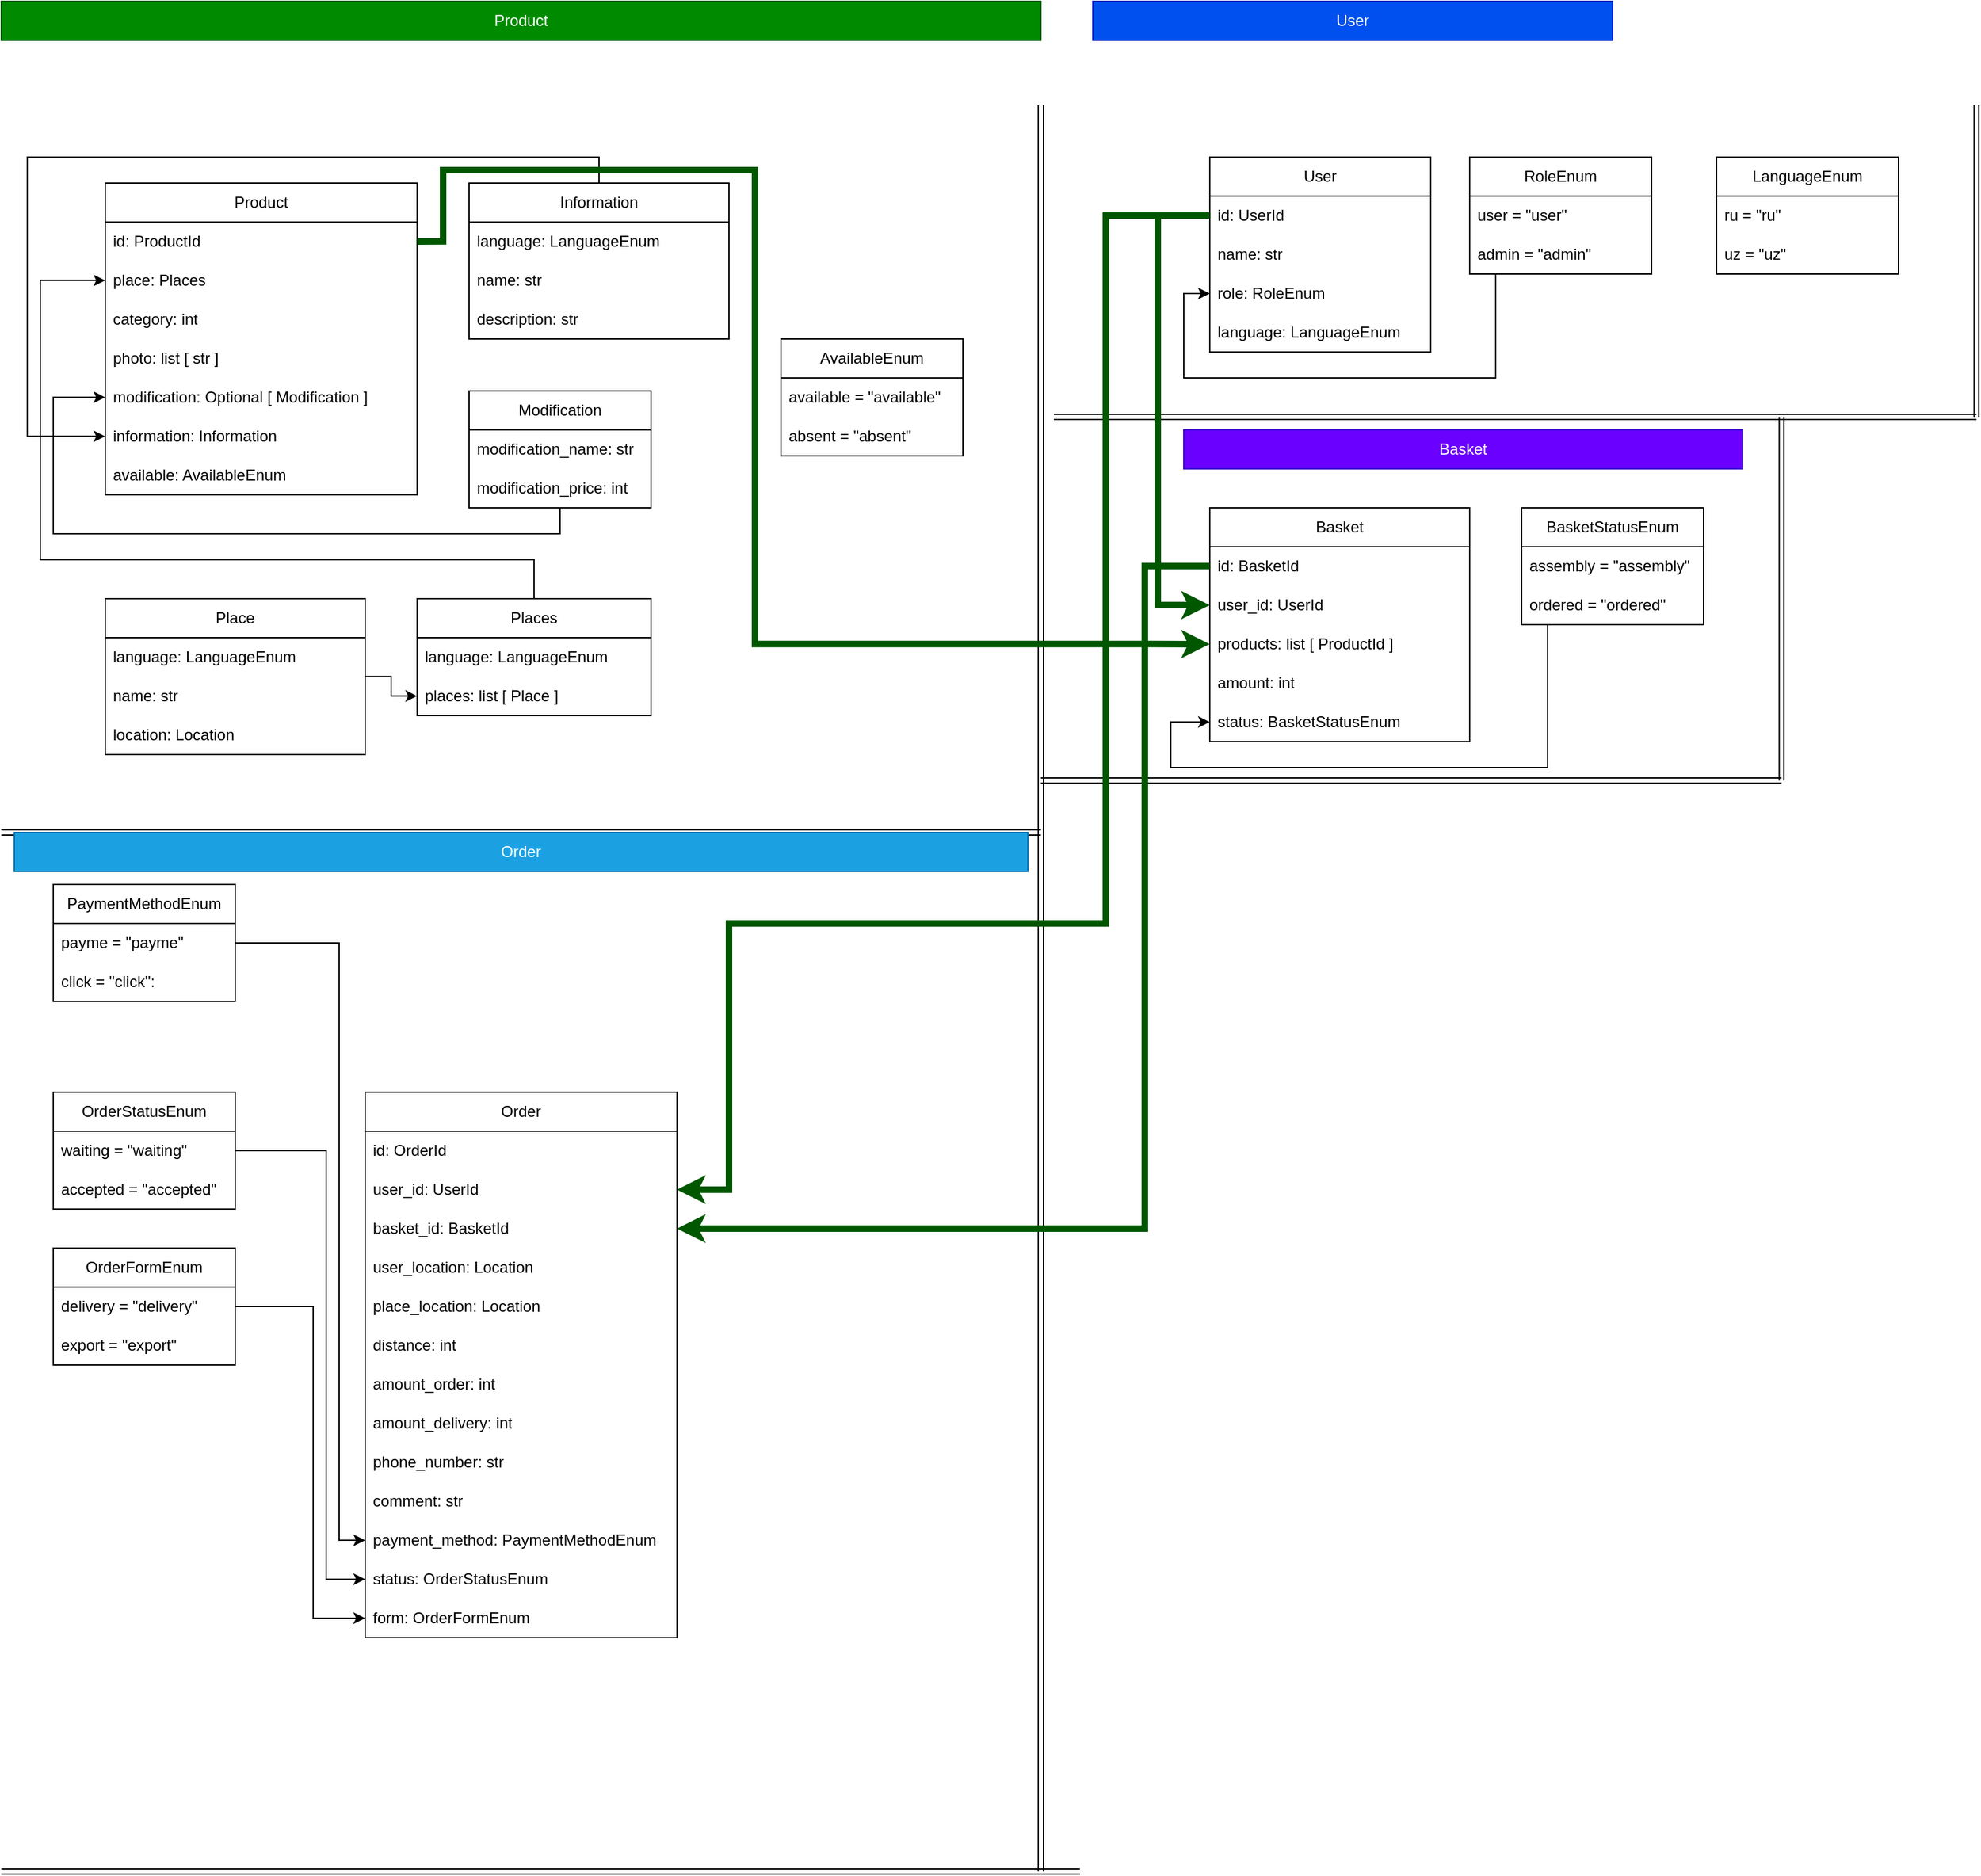 <mxfile version="22.0.0" type="github" pages="3">
  <diagram name="Страница 1" id="1BGJjEX1ncRzJNrh3b40">
    <mxGraphModel dx="1953" dy="2131" grid="1" gridSize="10" guides="1" tooltips="1" connect="1" arrows="1" fold="1" page="1" pageScale="1" pageWidth="827" pageHeight="1169" math="0" shadow="0">
      <root>
        <mxCell id="0" />
        <mxCell id="1" parent="0" />
        <mxCell id="f8X2pZttK8cUpLkIfQlC-1" value="Product" style="swimlane;fontStyle=0;childLayout=stackLayout;horizontal=1;startSize=30;horizontalStack=0;resizeParent=1;resizeParentMax=0;resizeLast=0;collapsible=1;marginBottom=0;whiteSpace=wrap;html=1;" parent="1" vertex="1">
          <mxGeometry x="80" y="59.94" width="240" height="240" as="geometry" />
        </mxCell>
        <mxCell id="f8X2pZttK8cUpLkIfQlC-2" value="id: ProductId" style="text;strokeColor=none;fillColor=none;align=left;verticalAlign=middle;spacingLeft=4;spacingRight=4;overflow=hidden;points=[[0,0.5],[1,0.5]];portConstraint=eastwest;rotatable=0;whiteSpace=wrap;html=1;" parent="f8X2pZttK8cUpLkIfQlC-1" vertex="1">
          <mxGeometry y="30" width="240" height="30" as="geometry" />
        </mxCell>
        <mxCell id="f8X2pZttK8cUpLkIfQlC-3" value="place: Places" style="text;strokeColor=none;fillColor=none;align=left;verticalAlign=middle;spacingLeft=4;spacingRight=4;overflow=hidden;points=[[0,0.5],[1,0.5]];portConstraint=eastwest;rotatable=0;whiteSpace=wrap;html=1;" parent="f8X2pZttK8cUpLkIfQlC-1" vertex="1">
          <mxGeometry y="60" width="240" height="30" as="geometry" />
        </mxCell>
        <mxCell id="f8X2pZttK8cUpLkIfQlC-4" value="category: int" style="text;strokeColor=none;fillColor=none;align=left;verticalAlign=middle;spacingLeft=4;spacingRight=4;overflow=hidden;points=[[0,0.5],[1,0.5]];portConstraint=eastwest;rotatable=0;whiteSpace=wrap;html=1;" parent="f8X2pZttK8cUpLkIfQlC-1" vertex="1">
          <mxGeometry y="90" width="240" height="30" as="geometry" />
        </mxCell>
        <mxCell id="f8X2pZttK8cUpLkIfQlC-5" value="photo: list [ str ]" style="text;strokeColor=none;fillColor=none;align=left;verticalAlign=middle;spacingLeft=4;spacingRight=4;overflow=hidden;points=[[0,0.5],[1,0.5]];portConstraint=eastwest;rotatable=0;whiteSpace=wrap;html=1;" parent="f8X2pZttK8cUpLkIfQlC-1" vertex="1">
          <mxGeometry y="120" width="240" height="30" as="geometry" />
        </mxCell>
        <mxCell id="f8X2pZttK8cUpLkIfQlC-6" value="modification: Optional [ Modification ]" style="text;strokeColor=none;fillColor=none;align=left;verticalAlign=middle;spacingLeft=4;spacingRight=4;overflow=hidden;points=[[0,0.5],[1,0.5]];portConstraint=eastwest;rotatable=0;whiteSpace=wrap;html=1;" parent="f8X2pZttK8cUpLkIfQlC-1" vertex="1">
          <mxGeometry y="150" width="240" height="30" as="geometry" />
        </mxCell>
        <mxCell id="f8X2pZttK8cUpLkIfQlC-7" value="information: Information" style="text;strokeColor=none;fillColor=none;align=left;verticalAlign=middle;spacingLeft=4;spacingRight=4;overflow=hidden;points=[[0,0.5],[1,0.5]];portConstraint=eastwest;rotatable=0;whiteSpace=wrap;html=1;" parent="f8X2pZttK8cUpLkIfQlC-1" vertex="1">
          <mxGeometry y="180" width="240" height="30" as="geometry" />
        </mxCell>
        <mxCell id="f8X2pZttK8cUpLkIfQlC-8" value="available: AvailableEnum" style="text;strokeColor=none;fillColor=none;align=left;verticalAlign=middle;spacingLeft=4;spacingRight=4;overflow=hidden;points=[[0,0.5],[1,0.5]];portConstraint=eastwest;rotatable=0;whiteSpace=wrap;html=1;" parent="f8X2pZttK8cUpLkIfQlC-1" vertex="1">
          <mxGeometry y="210" width="240" height="30" as="geometry" />
        </mxCell>
        <mxCell id="f8X2pZttK8cUpLkIfQlC-16" style="edgeStyle=orthogonalEdgeStyle;rounded=0;orthogonalLoop=1;jettySize=auto;html=1;entryX=0;entryY=0.5;entryDx=0;entryDy=0;" parent="1" source="f8X2pZttK8cUpLkIfQlC-12" target="f8X2pZttK8cUpLkIfQlC-7" edge="1">
          <mxGeometry relative="1" as="geometry">
            <Array as="points">
              <mxPoint x="460" y="39.94" />
              <mxPoint x="20" y="39.94" />
              <mxPoint x="20" y="254.94" />
            </Array>
          </mxGeometry>
        </mxCell>
        <mxCell id="f8X2pZttK8cUpLkIfQlC-12" value="Information" style="swimlane;fontStyle=0;childLayout=stackLayout;horizontal=1;startSize=30;horizontalStack=0;resizeParent=1;resizeParentMax=0;resizeLast=0;collapsible=1;marginBottom=0;whiteSpace=wrap;html=1;" parent="1" vertex="1">
          <mxGeometry x="360" y="59.94" width="200" height="120" as="geometry" />
        </mxCell>
        <mxCell id="f8X2pZttK8cUpLkIfQlC-13" value="language: LanguageEnum" style="text;strokeColor=none;fillColor=none;align=left;verticalAlign=middle;spacingLeft=4;spacingRight=4;overflow=hidden;points=[[0,0.5],[1,0.5]];portConstraint=eastwest;rotatable=0;whiteSpace=wrap;html=1;" parent="f8X2pZttK8cUpLkIfQlC-12" vertex="1">
          <mxGeometry y="30" width="200" height="30" as="geometry" />
        </mxCell>
        <mxCell id="f8X2pZttK8cUpLkIfQlC-14" value="name: str" style="text;strokeColor=none;fillColor=none;align=left;verticalAlign=middle;spacingLeft=4;spacingRight=4;overflow=hidden;points=[[0,0.5],[1,0.5]];portConstraint=eastwest;rotatable=0;whiteSpace=wrap;html=1;" parent="f8X2pZttK8cUpLkIfQlC-12" vertex="1">
          <mxGeometry y="60" width="200" height="30" as="geometry" />
        </mxCell>
        <mxCell id="f8X2pZttK8cUpLkIfQlC-15" value="description: str" style="text;strokeColor=none;fillColor=none;align=left;verticalAlign=middle;spacingLeft=4;spacingRight=4;overflow=hidden;points=[[0,0.5],[1,0.5]];portConstraint=eastwest;rotatable=0;whiteSpace=wrap;html=1;" parent="f8X2pZttK8cUpLkIfQlC-12" vertex="1">
          <mxGeometry y="90" width="200" height="30" as="geometry" />
        </mxCell>
        <mxCell id="f8X2pZttK8cUpLkIfQlC-21" style="edgeStyle=orthogonalEdgeStyle;rounded=0;orthogonalLoop=1;jettySize=auto;html=1;entryX=0;entryY=0.5;entryDx=0;entryDy=0;" parent="1" source="f8X2pZttK8cUpLkIfQlC-17" target="f8X2pZttK8cUpLkIfQlC-6" edge="1">
          <mxGeometry relative="1" as="geometry">
            <Array as="points">
              <mxPoint x="430" y="329.94" />
              <mxPoint x="40" y="329.94" />
              <mxPoint x="40" y="224.94" />
            </Array>
          </mxGeometry>
        </mxCell>
        <mxCell id="f8X2pZttK8cUpLkIfQlC-17" value="Modification" style="swimlane;fontStyle=0;childLayout=stackLayout;horizontal=1;startSize=30;horizontalStack=0;resizeParent=1;resizeParentMax=0;resizeLast=0;collapsible=1;marginBottom=0;whiteSpace=wrap;html=1;" parent="1" vertex="1">
          <mxGeometry x="360" y="219.94" width="140" height="90" as="geometry" />
        </mxCell>
        <mxCell id="f8X2pZttK8cUpLkIfQlC-19" value="modification_name: str" style="text;strokeColor=none;fillColor=none;align=left;verticalAlign=middle;spacingLeft=4;spacingRight=4;overflow=hidden;points=[[0,0.5],[1,0.5]];portConstraint=eastwest;rotatable=0;whiteSpace=wrap;html=1;" parent="f8X2pZttK8cUpLkIfQlC-17" vertex="1">
          <mxGeometry y="30" width="140" height="30" as="geometry" />
        </mxCell>
        <mxCell id="f8X2pZttK8cUpLkIfQlC-20" value="modification_price: int" style="text;strokeColor=none;fillColor=none;align=left;verticalAlign=middle;spacingLeft=4;spacingRight=4;overflow=hidden;points=[[0,0.5],[1,0.5]];portConstraint=eastwest;rotatable=0;whiteSpace=wrap;html=1;" parent="f8X2pZttK8cUpLkIfQlC-17" vertex="1">
          <mxGeometry y="60" width="140" height="30" as="geometry" />
        </mxCell>
        <mxCell id="f8X2pZttK8cUpLkIfQlC-30" style="edgeStyle=orthogonalEdgeStyle;rounded=0;orthogonalLoop=1;jettySize=auto;html=1;entryX=0;entryY=0.5;entryDx=0;entryDy=0;" parent="1" source="f8X2pZttK8cUpLkIfQlC-22" target="f8X2pZttK8cUpLkIfQlC-28" edge="1">
          <mxGeometry relative="1" as="geometry" />
        </mxCell>
        <mxCell id="f8X2pZttK8cUpLkIfQlC-22" value="Place" style="swimlane;fontStyle=0;childLayout=stackLayout;horizontal=1;startSize=30;horizontalStack=0;resizeParent=1;resizeParentMax=0;resizeLast=0;collapsible=1;marginBottom=0;whiteSpace=wrap;html=1;" parent="1" vertex="1">
          <mxGeometry x="80" y="379.94" width="200" height="120" as="geometry" />
        </mxCell>
        <mxCell id="f8X2pZttK8cUpLkIfQlC-23" value="language: LanguageEnum" style="text;strokeColor=none;fillColor=none;align=left;verticalAlign=middle;spacingLeft=4;spacingRight=4;overflow=hidden;points=[[0,0.5],[1,0.5]];portConstraint=eastwest;rotatable=0;whiteSpace=wrap;html=1;" parent="f8X2pZttK8cUpLkIfQlC-22" vertex="1">
          <mxGeometry y="30" width="200" height="30" as="geometry" />
        </mxCell>
        <mxCell id="f8X2pZttK8cUpLkIfQlC-24" value="name: str" style="text;strokeColor=none;fillColor=none;align=left;verticalAlign=middle;spacingLeft=4;spacingRight=4;overflow=hidden;points=[[0,0.5],[1,0.5]];portConstraint=eastwest;rotatable=0;whiteSpace=wrap;html=1;" parent="f8X2pZttK8cUpLkIfQlC-22" vertex="1">
          <mxGeometry y="60" width="200" height="30" as="geometry" />
        </mxCell>
        <mxCell id="f8X2pZttK8cUpLkIfQlC-25" value="location: Location" style="text;strokeColor=none;fillColor=none;align=left;verticalAlign=middle;spacingLeft=4;spacingRight=4;overflow=hidden;points=[[0,0.5],[1,0.5]];portConstraint=eastwest;rotatable=0;whiteSpace=wrap;html=1;" parent="f8X2pZttK8cUpLkIfQlC-22" vertex="1">
          <mxGeometry y="90" width="200" height="30" as="geometry" />
        </mxCell>
        <mxCell id="f8X2pZttK8cUpLkIfQlC-31" style="edgeStyle=orthogonalEdgeStyle;rounded=0;orthogonalLoop=1;jettySize=auto;html=1;entryX=0;entryY=0.5;entryDx=0;entryDy=0;" parent="1" source="f8X2pZttK8cUpLkIfQlC-26" target="f8X2pZttK8cUpLkIfQlC-3" edge="1">
          <mxGeometry relative="1" as="geometry">
            <Array as="points">
              <mxPoint x="410" y="349.94" />
              <mxPoint x="30" y="349.94" />
              <mxPoint x="30" y="134.94" />
            </Array>
          </mxGeometry>
        </mxCell>
        <mxCell id="f8X2pZttK8cUpLkIfQlC-26" value="Places" style="swimlane;fontStyle=0;childLayout=stackLayout;horizontal=1;startSize=30;horizontalStack=0;resizeParent=1;resizeParentMax=0;resizeLast=0;collapsible=1;marginBottom=0;whiteSpace=wrap;html=1;" parent="1" vertex="1">
          <mxGeometry x="320" y="379.94" width="180" height="90" as="geometry" />
        </mxCell>
        <mxCell id="f8X2pZttK8cUpLkIfQlC-27" value="language: LanguageEnum" style="text;strokeColor=none;fillColor=none;align=left;verticalAlign=middle;spacingLeft=4;spacingRight=4;overflow=hidden;points=[[0,0.5],[1,0.5]];portConstraint=eastwest;rotatable=0;whiteSpace=wrap;html=1;" parent="f8X2pZttK8cUpLkIfQlC-26" vertex="1">
          <mxGeometry y="30" width="180" height="30" as="geometry" />
        </mxCell>
        <mxCell id="f8X2pZttK8cUpLkIfQlC-28" value="places: list [ Place ]" style="text;strokeColor=none;fillColor=none;align=left;verticalAlign=middle;spacingLeft=4;spacingRight=4;overflow=hidden;points=[[0,0.5],[1,0.5]];portConstraint=eastwest;rotatable=0;whiteSpace=wrap;html=1;" parent="f8X2pZttK8cUpLkIfQlC-26" vertex="1">
          <mxGeometry y="60" width="180" height="30" as="geometry" />
        </mxCell>
        <mxCell id="f8X2pZttK8cUpLkIfQlC-32" value="LanguageEnum" style="swimlane;fontStyle=0;childLayout=stackLayout;horizontal=1;startSize=30;horizontalStack=0;resizeParent=1;resizeParentMax=0;resizeLast=0;collapsible=1;marginBottom=0;whiteSpace=wrap;html=1;" parent="1" vertex="1">
          <mxGeometry x="1320" y="40" width="140" height="90" as="geometry" />
        </mxCell>
        <mxCell id="f8X2pZttK8cUpLkIfQlC-33" value="ru = &quot;ru&quot;" style="text;strokeColor=none;fillColor=none;align=left;verticalAlign=middle;spacingLeft=4;spacingRight=4;overflow=hidden;points=[[0,0.5],[1,0.5]];portConstraint=eastwest;rotatable=0;whiteSpace=wrap;html=1;" parent="f8X2pZttK8cUpLkIfQlC-32" vertex="1">
          <mxGeometry y="30" width="140" height="30" as="geometry" />
        </mxCell>
        <mxCell id="f8X2pZttK8cUpLkIfQlC-34" value="uz = &quot;uz&quot;" style="text;strokeColor=none;fillColor=none;align=left;verticalAlign=middle;spacingLeft=4;spacingRight=4;overflow=hidden;points=[[0,0.5],[1,0.5]];portConstraint=eastwest;rotatable=0;whiteSpace=wrap;html=1;" parent="f8X2pZttK8cUpLkIfQlC-32" vertex="1">
          <mxGeometry y="60" width="140" height="30" as="geometry" />
        </mxCell>
        <mxCell id="f8X2pZttK8cUpLkIfQlC-40" value="AvailableEnum" style="swimlane;fontStyle=0;childLayout=stackLayout;horizontal=1;startSize=30;horizontalStack=0;resizeParent=1;resizeParentMax=0;resizeLast=0;collapsible=1;marginBottom=0;whiteSpace=wrap;html=1;" parent="1" vertex="1">
          <mxGeometry x="600" y="179.94" width="140" height="90" as="geometry" />
        </mxCell>
        <mxCell id="f8X2pZttK8cUpLkIfQlC-41" value="available = &quot;available&quot;" style="text;strokeColor=none;fillColor=none;align=left;verticalAlign=middle;spacingLeft=4;spacingRight=4;overflow=hidden;points=[[0,0.5],[1,0.5]];portConstraint=eastwest;rotatable=0;whiteSpace=wrap;html=1;" parent="f8X2pZttK8cUpLkIfQlC-40" vertex="1">
          <mxGeometry y="30" width="140" height="30" as="geometry" />
        </mxCell>
        <mxCell id="f8X2pZttK8cUpLkIfQlC-42" value="absent = &quot;absent&quot;" style="text;strokeColor=none;fillColor=none;align=left;verticalAlign=middle;spacingLeft=4;spacingRight=4;overflow=hidden;points=[[0,0.5],[1,0.5]];portConstraint=eastwest;rotatable=0;whiteSpace=wrap;html=1;" parent="f8X2pZttK8cUpLkIfQlC-40" vertex="1">
          <mxGeometry y="60" width="140" height="30" as="geometry" />
        </mxCell>
        <mxCell id="f8X2pZttK8cUpLkIfQlC-44" value="Product" style="rounded=0;whiteSpace=wrap;html=1;fillColor=#008a00;fontColor=#ffffff;strokeColor=#005700;" parent="1" vertex="1">
          <mxGeometry y="-80" width="800" height="30" as="geometry" />
        </mxCell>
        <mxCell id="f8X2pZttK8cUpLkIfQlC-45" value="User" style="swimlane;fontStyle=0;childLayout=stackLayout;horizontal=1;startSize=30;horizontalStack=0;resizeParent=1;resizeParentMax=0;resizeLast=0;collapsible=1;marginBottom=0;whiteSpace=wrap;html=1;" parent="1" vertex="1">
          <mxGeometry x="930" y="40" width="170" height="150" as="geometry" />
        </mxCell>
        <mxCell id="f8X2pZttK8cUpLkIfQlC-46" value="id: UserId" style="text;strokeColor=none;fillColor=none;align=left;verticalAlign=middle;spacingLeft=4;spacingRight=4;overflow=hidden;points=[[0,0.5],[1,0.5]];portConstraint=eastwest;rotatable=0;whiteSpace=wrap;html=1;" parent="f8X2pZttK8cUpLkIfQlC-45" vertex="1">
          <mxGeometry y="30" width="170" height="30" as="geometry" />
        </mxCell>
        <mxCell id="f8X2pZttK8cUpLkIfQlC-47" value="name: str" style="text;strokeColor=none;fillColor=none;align=left;verticalAlign=middle;spacingLeft=4;spacingRight=4;overflow=hidden;points=[[0,0.5],[1,0.5]];portConstraint=eastwest;rotatable=0;whiteSpace=wrap;html=1;" parent="f8X2pZttK8cUpLkIfQlC-45" vertex="1">
          <mxGeometry y="60" width="170" height="30" as="geometry" />
        </mxCell>
        <mxCell id="f8X2pZttK8cUpLkIfQlC-48" value="role: RoleEnum" style="text;strokeColor=none;fillColor=none;align=left;verticalAlign=middle;spacingLeft=4;spacingRight=4;overflow=hidden;points=[[0,0.5],[1,0.5]];portConstraint=eastwest;rotatable=0;whiteSpace=wrap;html=1;" parent="f8X2pZttK8cUpLkIfQlC-45" vertex="1">
          <mxGeometry y="90" width="170" height="30" as="geometry" />
        </mxCell>
        <mxCell id="lFdyLkY2SjPW8qDEbbIa-1" value="language: LanguageEnum" style="text;strokeColor=none;fillColor=none;align=left;verticalAlign=middle;spacingLeft=4;spacingRight=4;overflow=hidden;points=[[0,0.5],[1,0.5]];portConstraint=eastwest;rotatable=0;whiteSpace=wrap;html=1;" parent="f8X2pZttK8cUpLkIfQlC-45" vertex="1">
          <mxGeometry y="120" width="170" height="30" as="geometry" />
        </mxCell>
        <mxCell id="f8X2pZttK8cUpLkIfQlC-53" style="edgeStyle=orthogonalEdgeStyle;rounded=0;orthogonalLoop=1;jettySize=auto;html=1;entryX=0;entryY=0.5;entryDx=0;entryDy=0;" parent="1" source="f8X2pZttK8cUpLkIfQlC-49" target="f8X2pZttK8cUpLkIfQlC-48" edge="1">
          <mxGeometry relative="1" as="geometry">
            <Array as="points">
              <mxPoint x="1150" y="210" />
              <mxPoint x="910" y="210" />
              <mxPoint x="910" y="145" />
            </Array>
          </mxGeometry>
        </mxCell>
        <mxCell id="f8X2pZttK8cUpLkIfQlC-49" value="RoleEnum" style="swimlane;fontStyle=0;childLayout=stackLayout;horizontal=1;startSize=30;horizontalStack=0;resizeParent=1;resizeParentMax=0;resizeLast=0;collapsible=1;marginBottom=0;whiteSpace=wrap;html=1;" parent="1" vertex="1">
          <mxGeometry x="1130" y="40" width="140" height="90" as="geometry" />
        </mxCell>
        <mxCell id="f8X2pZttK8cUpLkIfQlC-50" value="user = &quot;user&quot;" style="text;strokeColor=none;fillColor=none;align=left;verticalAlign=middle;spacingLeft=4;spacingRight=4;overflow=hidden;points=[[0,0.5],[1,0.5]];portConstraint=eastwest;rotatable=0;whiteSpace=wrap;html=1;" parent="f8X2pZttK8cUpLkIfQlC-49" vertex="1">
          <mxGeometry y="30" width="140" height="30" as="geometry" />
        </mxCell>
        <mxCell id="f8X2pZttK8cUpLkIfQlC-51" value="admin = &quot;admin&quot;" style="text;strokeColor=none;fillColor=none;align=left;verticalAlign=middle;spacingLeft=4;spacingRight=4;overflow=hidden;points=[[0,0.5],[1,0.5]];portConstraint=eastwest;rotatable=0;whiteSpace=wrap;html=1;" parent="f8X2pZttK8cUpLkIfQlC-49" vertex="1">
          <mxGeometry y="60" width="140" height="30" as="geometry" />
        </mxCell>
        <mxCell id="f8X2pZttK8cUpLkIfQlC-54" value="User" style="rounded=0;whiteSpace=wrap;html=1;fillColor=#0050ef;fontColor=#ffffff;strokeColor=#001DBC;" parent="1" vertex="1">
          <mxGeometry x="840" y="-80" width="400" height="30" as="geometry" />
        </mxCell>
        <mxCell id="f8X2pZttK8cUpLkIfQlC-55" value="Basket" style="swimlane;fontStyle=0;childLayout=stackLayout;horizontal=1;startSize=30;horizontalStack=0;resizeParent=1;resizeParentMax=0;resizeLast=0;collapsible=1;marginBottom=0;whiteSpace=wrap;html=1;" parent="1" vertex="1">
          <mxGeometry x="930" y="309.94" width="200" height="180" as="geometry" />
        </mxCell>
        <mxCell id="f8X2pZttK8cUpLkIfQlC-56" value="id: BasketId" style="text;strokeColor=none;fillColor=none;align=left;verticalAlign=middle;spacingLeft=4;spacingRight=4;overflow=hidden;points=[[0,0.5],[1,0.5]];portConstraint=eastwest;rotatable=0;whiteSpace=wrap;html=1;" parent="f8X2pZttK8cUpLkIfQlC-55" vertex="1">
          <mxGeometry y="30" width="200" height="30" as="geometry" />
        </mxCell>
        <mxCell id="f8X2pZttK8cUpLkIfQlC-57" value="user_id: UserId" style="text;strokeColor=none;fillColor=none;align=left;verticalAlign=middle;spacingLeft=4;spacingRight=4;overflow=hidden;points=[[0,0.5],[1,0.5]];portConstraint=eastwest;rotatable=0;whiteSpace=wrap;html=1;" parent="f8X2pZttK8cUpLkIfQlC-55" vertex="1">
          <mxGeometry y="60" width="200" height="30" as="geometry" />
        </mxCell>
        <mxCell id="f8X2pZttK8cUpLkIfQlC-58" value="products: list [ ProductId ]" style="text;strokeColor=none;fillColor=none;align=left;verticalAlign=middle;spacingLeft=4;spacingRight=4;overflow=hidden;points=[[0,0.5],[1,0.5]];portConstraint=eastwest;rotatable=0;whiteSpace=wrap;html=1;" parent="f8X2pZttK8cUpLkIfQlC-55" vertex="1">
          <mxGeometry y="90" width="200" height="30" as="geometry" />
        </mxCell>
        <mxCell id="f8X2pZttK8cUpLkIfQlC-61" value="amount: int" style="text;strokeColor=none;fillColor=none;align=left;verticalAlign=middle;spacingLeft=4;spacingRight=4;overflow=hidden;points=[[0,0.5],[1,0.5]];portConstraint=eastwest;rotatable=0;whiteSpace=wrap;html=1;" parent="f8X2pZttK8cUpLkIfQlC-55" vertex="1">
          <mxGeometry y="120" width="200" height="30" as="geometry" />
        </mxCell>
        <mxCell id="f8X2pZttK8cUpLkIfQlC-62" value="status: BasketStatusEnum" style="text;strokeColor=none;fillColor=none;align=left;verticalAlign=middle;spacingLeft=4;spacingRight=4;overflow=hidden;points=[[0,0.5],[1,0.5]];portConstraint=eastwest;rotatable=0;whiteSpace=wrap;html=1;" parent="f8X2pZttK8cUpLkIfQlC-55" vertex="1">
          <mxGeometry y="150" width="200" height="30" as="geometry" />
        </mxCell>
        <mxCell id="f8X2pZttK8cUpLkIfQlC-59" value="" style="shape=link;html=1;rounded=0;" parent="1" edge="1">
          <mxGeometry width="100" relative="1" as="geometry">
            <mxPoint y="560" as="sourcePoint" />
            <mxPoint x="800" y="560" as="targetPoint" />
          </mxGeometry>
        </mxCell>
        <mxCell id="f8X2pZttK8cUpLkIfQlC-60" value="" style="shape=link;html=1;rounded=0;" parent="1" edge="1">
          <mxGeometry width="100" relative="1" as="geometry">
            <mxPoint x="800" as="sourcePoint" />
            <mxPoint x="800" y="1360" as="targetPoint" />
          </mxGeometry>
        </mxCell>
        <mxCell id="f8X2pZttK8cUpLkIfQlC-68" style="edgeStyle=orthogonalEdgeStyle;rounded=0;orthogonalLoop=1;jettySize=auto;html=1;entryX=0;entryY=0.5;entryDx=0;entryDy=0;" parent="1" source="f8X2pZttK8cUpLkIfQlC-64" target="f8X2pZttK8cUpLkIfQlC-62" edge="1">
          <mxGeometry relative="1" as="geometry">
            <Array as="points">
              <mxPoint x="1190" y="510" />
              <mxPoint x="900" y="510" />
              <mxPoint x="900" y="475" />
            </Array>
          </mxGeometry>
        </mxCell>
        <mxCell id="f8X2pZttK8cUpLkIfQlC-64" value="BasketStatusEnum" style="swimlane;fontStyle=0;childLayout=stackLayout;horizontal=1;startSize=30;horizontalStack=0;resizeParent=1;resizeParentMax=0;resizeLast=0;collapsible=1;marginBottom=0;whiteSpace=wrap;html=1;" parent="1" vertex="1">
          <mxGeometry x="1170" y="309.94" width="140" height="90" as="geometry" />
        </mxCell>
        <mxCell id="f8X2pZttK8cUpLkIfQlC-65" value="assembly = &quot;assembly&quot;" style="text;strokeColor=none;fillColor=none;align=left;verticalAlign=middle;spacingLeft=4;spacingRight=4;overflow=hidden;points=[[0,0.5],[1,0.5]];portConstraint=eastwest;rotatable=0;whiteSpace=wrap;html=1;" parent="f8X2pZttK8cUpLkIfQlC-64" vertex="1">
          <mxGeometry y="30" width="140" height="30" as="geometry" />
        </mxCell>
        <mxCell id="f8X2pZttK8cUpLkIfQlC-66" value="ordered = &quot;ordered&quot;" style="text;strokeColor=none;fillColor=none;align=left;verticalAlign=middle;spacingLeft=4;spacingRight=4;overflow=hidden;points=[[0,0.5],[1,0.5]];portConstraint=eastwest;rotatable=0;whiteSpace=wrap;html=1;" parent="f8X2pZttK8cUpLkIfQlC-64" vertex="1">
          <mxGeometry y="60" width="140" height="30" as="geometry" />
        </mxCell>
        <mxCell id="f8X2pZttK8cUpLkIfQlC-69" value="" style="shape=link;html=1;rounded=0;" parent="1" edge="1">
          <mxGeometry width="100" relative="1" as="geometry">
            <mxPoint x="810" y="240" as="sourcePoint" />
            <mxPoint x="1520" y="240" as="targetPoint" />
          </mxGeometry>
        </mxCell>
        <mxCell id="f8X2pZttK8cUpLkIfQlC-70" value="" style="shape=link;html=1;rounded=0;width=-3.548;" parent="1" edge="1">
          <mxGeometry width="100" relative="1" as="geometry">
            <mxPoint x="1520" as="sourcePoint" />
            <mxPoint x="1520" y="240" as="targetPoint" />
          </mxGeometry>
        </mxCell>
        <mxCell id="f8X2pZttK8cUpLkIfQlC-71" value="" style="shape=link;html=1;rounded=0;width=-3.548;" parent="1" edge="1">
          <mxGeometry width="100" relative="1" as="geometry">
            <mxPoint x="1370" y="240" as="sourcePoint" />
            <mxPoint x="1370" y="520" as="targetPoint" />
          </mxGeometry>
        </mxCell>
        <mxCell id="f8X2pZttK8cUpLkIfQlC-72" value="" style="shape=link;html=1;rounded=0;" parent="1" edge="1">
          <mxGeometry width="100" relative="1" as="geometry">
            <mxPoint x="800" y="520" as="sourcePoint" />
            <mxPoint x="1370" y="520" as="targetPoint" />
          </mxGeometry>
        </mxCell>
        <mxCell id="f8X2pZttK8cUpLkIfQlC-73" value="Basket" style="rounded=0;whiteSpace=wrap;html=1;fillColor=#6a00ff;fontColor=#ffffff;strokeColor=#3700CC;" parent="1" vertex="1">
          <mxGeometry x="910" y="249.91" width="430" height="30.06" as="geometry" />
        </mxCell>
        <mxCell id="f8X2pZttK8cUpLkIfQlC-74" value="" style="shape=link;html=1;rounded=0;" parent="1" edge="1">
          <mxGeometry width="100" relative="1" as="geometry">
            <mxPoint y="1360" as="sourcePoint" />
            <mxPoint x="830" y="1360" as="targetPoint" />
          </mxGeometry>
        </mxCell>
        <mxCell id="f8X2pZttK8cUpLkIfQlC-75" value="Order" style="swimlane;fontStyle=0;childLayout=stackLayout;horizontal=1;startSize=30;horizontalStack=0;resizeParent=1;resizeParentMax=0;resizeLast=0;collapsible=1;marginBottom=0;whiteSpace=wrap;html=1;" parent="1" vertex="1">
          <mxGeometry x="280" y="760" width="240" height="420" as="geometry" />
        </mxCell>
        <mxCell id="f8X2pZttK8cUpLkIfQlC-76" value="id: OrderId" style="text;strokeColor=none;fillColor=none;align=left;verticalAlign=middle;spacingLeft=4;spacingRight=4;overflow=hidden;points=[[0,0.5],[1,0.5]];portConstraint=eastwest;rotatable=0;whiteSpace=wrap;html=1;" parent="f8X2pZttK8cUpLkIfQlC-75" vertex="1">
          <mxGeometry y="30" width="240" height="30" as="geometry" />
        </mxCell>
        <mxCell id="f8X2pZttK8cUpLkIfQlC-77" value="user_id: UserId" style="text;strokeColor=none;fillColor=none;align=left;verticalAlign=middle;spacingLeft=4;spacingRight=4;overflow=hidden;points=[[0,0.5],[1,0.5]];portConstraint=eastwest;rotatable=0;whiteSpace=wrap;html=1;" parent="f8X2pZttK8cUpLkIfQlC-75" vertex="1">
          <mxGeometry y="60" width="240" height="30" as="geometry" />
        </mxCell>
        <mxCell id="f8X2pZttK8cUpLkIfQlC-78" value="basket_id: BasketId" style="text;strokeColor=none;fillColor=none;align=left;verticalAlign=middle;spacingLeft=4;spacingRight=4;overflow=hidden;points=[[0,0.5],[1,0.5]];portConstraint=eastwest;rotatable=0;whiteSpace=wrap;html=1;" parent="f8X2pZttK8cUpLkIfQlC-75" vertex="1">
          <mxGeometry y="90" width="240" height="30" as="geometry" />
        </mxCell>
        <mxCell id="f8X2pZttK8cUpLkIfQlC-79" value="user_location: Location" style="text;strokeColor=none;fillColor=none;align=left;verticalAlign=middle;spacingLeft=4;spacingRight=4;overflow=hidden;points=[[0,0.5],[1,0.5]];portConstraint=eastwest;rotatable=0;whiteSpace=wrap;html=1;" parent="f8X2pZttK8cUpLkIfQlC-75" vertex="1">
          <mxGeometry y="120" width="240" height="30" as="geometry" />
        </mxCell>
        <mxCell id="f8X2pZttK8cUpLkIfQlC-80" value="place_location: Location" style="text;strokeColor=none;fillColor=none;align=left;verticalAlign=middle;spacingLeft=4;spacingRight=4;overflow=hidden;points=[[0,0.5],[1,0.5]];portConstraint=eastwest;rotatable=0;whiteSpace=wrap;html=1;" parent="f8X2pZttK8cUpLkIfQlC-75" vertex="1">
          <mxGeometry y="150" width="240" height="30" as="geometry" />
        </mxCell>
        <mxCell id="f8X2pZttK8cUpLkIfQlC-81" value="distance: int" style="text;strokeColor=none;fillColor=none;align=left;verticalAlign=middle;spacingLeft=4;spacingRight=4;overflow=hidden;points=[[0,0.5],[1,0.5]];portConstraint=eastwest;rotatable=0;whiteSpace=wrap;html=1;" parent="f8X2pZttK8cUpLkIfQlC-75" vertex="1">
          <mxGeometry y="180" width="240" height="30" as="geometry" />
        </mxCell>
        <mxCell id="f8X2pZttK8cUpLkIfQlC-83" value="amount_order: int" style="text;strokeColor=none;fillColor=none;align=left;verticalAlign=middle;spacingLeft=4;spacingRight=4;overflow=hidden;points=[[0,0.5],[1,0.5]];portConstraint=eastwest;rotatable=0;whiteSpace=wrap;html=1;" parent="f8X2pZttK8cUpLkIfQlC-75" vertex="1">
          <mxGeometry y="210" width="240" height="30" as="geometry" />
        </mxCell>
        <mxCell id="f8X2pZttK8cUpLkIfQlC-82" value="amount_delivery: int" style="text;strokeColor=none;fillColor=none;align=left;verticalAlign=middle;spacingLeft=4;spacingRight=4;overflow=hidden;points=[[0,0.5],[1,0.5]];portConstraint=eastwest;rotatable=0;whiteSpace=wrap;html=1;" parent="f8X2pZttK8cUpLkIfQlC-75" vertex="1">
          <mxGeometry y="240" width="240" height="30" as="geometry" />
        </mxCell>
        <mxCell id="f8X2pZttK8cUpLkIfQlC-84" value="phone_number: str" style="text;strokeColor=none;fillColor=none;align=left;verticalAlign=middle;spacingLeft=4;spacingRight=4;overflow=hidden;points=[[0,0.5],[1,0.5]];portConstraint=eastwest;rotatable=0;whiteSpace=wrap;html=1;" parent="f8X2pZttK8cUpLkIfQlC-75" vertex="1">
          <mxGeometry y="270" width="240" height="30" as="geometry" />
        </mxCell>
        <mxCell id="f8X2pZttK8cUpLkIfQlC-85" value="comment: str" style="text;strokeColor=none;fillColor=none;align=left;verticalAlign=middle;spacingLeft=4;spacingRight=4;overflow=hidden;points=[[0,0.5],[1,0.5]];portConstraint=eastwest;rotatable=0;whiteSpace=wrap;html=1;" parent="f8X2pZttK8cUpLkIfQlC-75" vertex="1">
          <mxGeometry y="300" width="240" height="30" as="geometry" />
        </mxCell>
        <mxCell id="f8X2pZttK8cUpLkIfQlC-86" value="payment_method: PaymentMethodEnum" style="text;strokeColor=none;fillColor=none;align=left;verticalAlign=middle;spacingLeft=4;spacingRight=4;overflow=hidden;points=[[0,0.5],[1,0.5]];portConstraint=eastwest;rotatable=0;whiteSpace=wrap;html=1;" parent="f8X2pZttK8cUpLkIfQlC-75" vertex="1">
          <mxGeometry y="330" width="240" height="30" as="geometry" />
        </mxCell>
        <mxCell id="f8X2pZttK8cUpLkIfQlC-87" value="status: OrderStatusEnum" style="text;strokeColor=none;fillColor=none;align=left;verticalAlign=middle;spacingLeft=4;spacingRight=4;overflow=hidden;points=[[0,0.5],[1,0.5]];portConstraint=eastwest;rotatable=0;whiteSpace=wrap;html=1;" parent="f8X2pZttK8cUpLkIfQlC-75" vertex="1">
          <mxGeometry y="360" width="240" height="30" as="geometry" />
        </mxCell>
        <mxCell id="f8X2pZttK8cUpLkIfQlC-88" value="form: OrderFormEnum" style="text;strokeColor=none;fillColor=none;align=left;verticalAlign=middle;spacingLeft=4;spacingRight=4;overflow=hidden;points=[[0,0.5],[1,0.5]];portConstraint=eastwest;rotatable=0;whiteSpace=wrap;html=1;" parent="f8X2pZttK8cUpLkIfQlC-75" vertex="1">
          <mxGeometry y="390" width="240" height="30" as="geometry" />
        </mxCell>
        <mxCell id="f8X2pZttK8cUpLkIfQlC-93" style="edgeStyle=orthogonalEdgeStyle;rounded=0;orthogonalLoop=1;jettySize=auto;html=1;entryX=0;entryY=0.5;entryDx=0;entryDy=0;" parent="1" source="f8X2pZttK8cUpLkIfQlC-89" target="f8X2pZttK8cUpLkIfQlC-86" edge="1">
          <mxGeometry relative="1" as="geometry">
            <Array as="points">
              <mxPoint x="260" y="645" />
              <mxPoint x="260" y="1105" />
            </Array>
          </mxGeometry>
        </mxCell>
        <mxCell id="f8X2pZttK8cUpLkIfQlC-89" value="PaymentMethodEnum" style="swimlane;fontStyle=0;childLayout=stackLayout;horizontal=1;startSize=30;horizontalStack=0;resizeParent=1;resizeParentMax=0;resizeLast=0;collapsible=1;marginBottom=0;whiteSpace=wrap;html=1;" parent="1" vertex="1">
          <mxGeometry x="40" y="600" width="140" height="90" as="geometry" />
        </mxCell>
        <mxCell id="f8X2pZttK8cUpLkIfQlC-90" value="payme = &quot;payme&quot;" style="text;strokeColor=none;fillColor=none;align=left;verticalAlign=middle;spacingLeft=4;spacingRight=4;overflow=hidden;points=[[0,0.5],[1,0.5]];portConstraint=eastwest;rotatable=0;whiteSpace=wrap;html=1;" parent="f8X2pZttK8cUpLkIfQlC-89" vertex="1">
          <mxGeometry y="30" width="140" height="30" as="geometry" />
        </mxCell>
        <mxCell id="f8X2pZttK8cUpLkIfQlC-91" value="click = &quot;click&quot;:" style="text;strokeColor=none;fillColor=none;align=left;verticalAlign=middle;spacingLeft=4;spacingRight=4;overflow=hidden;points=[[0,0.5],[1,0.5]];portConstraint=eastwest;rotatable=0;whiteSpace=wrap;html=1;" parent="f8X2pZttK8cUpLkIfQlC-89" vertex="1">
          <mxGeometry y="60" width="140" height="30" as="geometry" />
        </mxCell>
        <mxCell id="f8X2pZttK8cUpLkIfQlC-98" style="edgeStyle=orthogonalEdgeStyle;rounded=0;orthogonalLoop=1;jettySize=auto;html=1;entryX=0;entryY=0.5;entryDx=0;entryDy=0;" parent="1" source="f8X2pZttK8cUpLkIfQlC-94" target="f8X2pZttK8cUpLkIfQlC-87" edge="1">
          <mxGeometry relative="1" as="geometry">
            <Array as="points">
              <mxPoint x="250" y="805" />
              <mxPoint x="250" y="1135" />
            </Array>
          </mxGeometry>
        </mxCell>
        <mxCell id="f8X2pZttK8cUpLkIfQlC-94" value="OrderStatusEnum" style="swimlane;fontStyle=0;childLayout=stackLayout;horizontal=1;startSize=30;horizontalStack=0;resizeParent=1;resizeParentMax=0;resizeLast=0;collapsible=1;marginBottom=0;whiteSpace=wrap;html=1;" parent="1" vertex="1">
          <mxGeometry x="40" y="760" width="140" height="90" as="geometry" />
        </mxCell>
        <mxCell id="f8X2pZttK8cUpLkIfQlC-95" value="waiting = &quot;waiting&quot;" style="text;strokeColor=none;fillColor=none;align=left;verticalAlign=middle;spacingLeft=4;spacingRight=4;overflow=hidden;points=[[0,0.5],[1,0.5]];portConstraint=eastwest;rotatable=0;whiteSpace=wrap;html=1;" parent="f8X2pZttK8cUpLkIfQlC-94" vertex="1">
          <mxGeometry y="30" width="140" height="30" as="geometry" />
        </mxCell>
        <mxCell id="f8X2pZttK8cUpLkIfQlC-96" value="accepted = &quot;accepted&quot;" style="text;strokeColor=none;fillColor=none;align=left;verticalAlign=middle;spacingLeft=4;spacingRight=4;overflow=hidden;points=[[0,0.5],[1,0.5]];portConstraint=eastwest;rotatable=0;whiteSpace=wrap;html=1;" parent="f8X2pZttK8cUpLkIfQlC-94" vertex="1">
          <mxGeometry y="60" width="140" height="30" as="geometry" />
        </mxCell>
        <mxCell id="f8X2pZttK8cUpLkIfQlC-103" style="edgeStyle=orthogonalEdgeStyle;rounded=0;orthogonalLoop=1;jettySize=auto;html=1;entryX=0;entryY=0.5;entryDx=0;entryDy=0;" parent="1" source="f8X2pZttK8cUpLkIfQlC-99" target="f8X2pZttK8cUpLkIfQlC-88" edge="1">
          <mxGeometry relative="1" as="geometry">
            <Array as="points">
              <mxPoint x="240" y="925" />
              <mxPoint x="240" y="1165" />
            </Array>
          </mxGeometry>
        </mxCell>
        <mxCell id="f8X2pZttK8cUpLkIfQlC-99" value="OrderFormEnum" style="swimlane;fontStyle=0;childLayout=stackLayout;horizontal=1;startSize=30;horizontalStack=0;resizeParent=1;resizeParentMax=0;resizeLast=0;collapsible=1;marginBottom=0;whiteSpace=wrap;html=1;" parent="1" vertex="1">
          <mxGeometry x="40" y="880" width="140" height="90" as="geometry" />
        </mxCell>
        <mxCell id="f8X2pZttK8cUpLkIfQlC-100" value="delivery = &quot;delivery&quot;" style="text;strokeColor=none;fillColor=none;align=left;verticalAlign=middle;spacingLeft=4;spacingRight=4;overflow=hidden;points=[[0,0.5],[1,0.5]];portConstraint=eastwest;rotatable=0;whiteSpace=wrap;html=1;" parent="f8X2pZttK8cUpLkIfQlC-99" vertex="1">
          <mxGeometry y="30" width="140" height="30" as="geometry" />
        </mxCell>
        <mxCell id="f8X2pZttK8cUpLkIfQlC-101" value="export = &quot;export&quot;" style="text;strokeColor=none;fillColor=none;align=left;verticalAlign=middle;spacingLeft=4;spacingRight=4;overflow=hidden;points=[[0,0.5],[1,0.5]];portConstraint=eastwest;rotatable=0;whiteSpace=wrap;html=1;" parent="f8X2pZttK8cUpLkIfQlC-99" vertex="1">
          <mxGeometry y="60" width="140" height="30" as="geometry" />
        </mxCell>
        <mxCell id="f8X2pZttK8cUpLkIfQlC-104" style="edgeStyle=orthogonalEdgeStyle;rounded=0;orthogonalLoop=1;jettySize=auto;html=1;entryX=0;entryY=0.5;entryDx=0;entryDy=0;exitX=1;exitY=0.5;exitDx=0;exitDy=0;fillColor=#008a00;strokeColor=#005700;strokeWidth=5;" parent="1" source="f8X2pZttK8cUpLkIfQlC-2" target="f8X2pZttK8cUpLkIfQlC-58" edge="1">
          <mxGeometry relative="1" as="geometry">
            <Array as="points">
              <mxPoint x="340" y="105" />
              <mxPoint x="340" y="50" />
              <mxPoint x="580" y="50" />
              <mxPoint x="580" y="415" />
            </Array>
          </mxGeometry>
        </mxCell>
        <mxCell id="f8X2pZttK8cUpLkIfQlC-105" style="edgeStyle=orthogonalEdgeStyle;rounded=0;orthogonalLoop=1;jettySize=auto;html=1;entryX=1;entryY=0.5;entryDx=0;entryDy=0;fillColor=#008a00;strokeColor=#005700;strokeWidth=5;" parent="1" source="f8X2pZttK8cUpLkIfQlC-56" target="f8X2pZttK8cUpLkIfQlC-78" edge="1">
          <mxGeometry relative="1" as="geometry">
            <mxPoint x="700" y="680" as="targetPoint" />
            <Array as="points">
              <mxPoint x="880" y="355" />
              <mxPoint x="880" y="865" />
            </Array>
          </mxGeometry>
        </mxCell>
        <mxCell id="f8X2pZttK8cUpLkIfQlC-107" style="edgeStyle=orthogonalEdgeStyle;rounded=0;orthogonalLoop=1;jettySize=auto;html=1;fillColor=#008a00;strokeColor=#005700;strokeWidth=5;entryX=1;entryY=0.5;entryDx=0;entryDy=0;" parent="1" source="f8X2pZttK8cUpLkIfQlC-46" target="f8X2pZttK8cUpLkIfQlC-77" edge="1">
          <mxGeometry relative="1" as="geometry">
            <mxPoint x="640" y="820" as="targetPoint" />
            <Array as="points">
              <mxPoint x="850" y="85" />
              <mxPoint x="850" y="630" />
              <mxPoint x="560" y="630" />
              <mxPoint x="560" y="835" />
            </Array>
          </mxGeometry>
        </mxCell>
        <mxCell id="TQqatjUG6RQWoEjQ0GCe-1" style="edgeStyle=orthogonalEdgeStyle;rounded=0;orthogonalLoop=1;jettySize=auto;html=1;entryX=0;entryY=0.5;entryDx=0;entryDy=0;fillColor=#008a00;strokeColor=#005700;strokeWidth=5;" parent="1" source="f8X2pZttK8cUpLkIfQlC-46" target="f8X2pZttK8cUpLkIfQlC-57" edge="1">
          <mxGeometry relative="1" as="geometry">
            <Array as="points">
              <mxPoint x="890" y="85" />
              <mxPoint x="890" y="385" />
            </Array>
          </mxGeometry>
        </mxCell>
        <mxCell id="twXQUucYNknGmjemgQED-1" value="Order" style="rounded=0;whiteSpace=wrap;html=1;fillColor=#1ba1e2;fontColor=#ffffff;strokeColor=#006EAF;" parent="1" vertex="1">
          <mxGeometry x="10" y="560" width="780" height="30" as="geometry" />
        </mxCell>
      </root>
    </mxGraphModel>
  </diagram>
  <diagram id="DrVVlcEoGO_1_QCgO86h" name="use cases">
    <mxGraphModel dx="1660" dy="818" grid="1" gridSize="10" guides="1" tooltips="1" connect="1" arrows="1" fold="1" page="1" pageScale="1" pageWidth="827" pageHeight="1169" math="0" shadow="0">
      <root>
        <mxCell id="0" />
        <mxCell id="1" parent="0" />
        <mxCell id="j9-YOrf4wsJBsTas6Yvu-1" value="Registration" style="rounded=0;whiteSpace=wrap;html=1;" parent="1" vertex="1">
          <mxGeometry x="40" y="40" width="120" height="60" as="geometry" />
        </mxCell>
        <mxCell id="I3IJ0A77odYWCxq04I0l-3" style="edgeStyle=orthogonalEdgeStyle;rounded=0;orthogonalLoop=1;jettySize=auto;html=1;entryX=0;entryY=0.5;entryDx=0;entryDy=0;" parent="1" source="I3IJ0A77odYWCxq04I0l-1" target="I3IJ0A77odYWCxq04I0l-2" edge="1">
          <mxGeometry relative="1" as="geometry" />
        </mxCell>
        <mxCell id="I3IJ0A77odYWCxq04I0l-1" value="Update user data" style="rounded=0;whiteSpace=wrap;html=1;" parent="1" vertex="1">
          <mxGeometry x="40" y="120" width="120" height="60" as="geometry" />
        </mxCell>
        <mxCell id="I3IJ0A77odYWCxq04I0l-2" value="User" style="rounded=0;whiteSpace=wrap;html=1;" parent="1" vertex="1">
          <mxGeometry x="200" y="120" width="120" height="60" as="geometry" />
        </mxCell>
        <mxCell id="I3IJ0A77odYWCxq04I0l-4" value="" style="edgeStyle=orthogonalEdgeStyle;rounded=0;orthogonalLoop=1;jettySize=auto;html=1;" parent="1" source="j9-YOrf4wsJBsTas6Yvu-1" target="j9-YOrf4wsJBsTas6Yvu-3" edge="1">
          <mxGeometry relative="1" as="geometry">
            <mxPoint x="240" y="70" as="targetPoint" />
            <mxPoint x="160" y="70" as="sourcePoint" />
          </mxGeometry>
        </mxCell>
        <mxCell id="j9-YOrf4wsJBsTas6Yvu-3" value="User" style="rounded=0;whiteSpace=wrap;html=1;" parent="1" vertex="1">
          <mxGeometry x="200" y="40" width="120" height="60" as="geometry" />
        </mxCell>
        <mxCell id="I3IJ0A77odYWCxq04I0l-8" style="edgeStyle=orthogonalEdgeStyle;rounded=0;orthogonalLoop=1;jettySize=auto;html=1;entryX=0;entryY=0.5;entryDx=0;entryDy=0;" parent="1" source="I3IJ0A77odYWCxq04I0l-6" target="I3IJ0A77odYWCxq04I0l-7" edge="1">
          <mxGeometry relative="1" as="geometry" />
        </mxCell>
        <mxCell id="I3IJ0A77odYWCxq04I0l-6" value="Get menu categories" style="rounded=0;whiteSpace=wrap;html=1;" parent="1" vertex="1">
          <mxGeometry x="40" y="200" width="120" height="60" as="geometry" />
        </mxCell>
        <mxCell id="I3IJ0A77odYWCxq04I0l-7" value="ProductCategories" style="rounded=0;whiteSpace=wrap;html=1;" parent="1" vertex="1">
          <mxGeometry x="200" y="200" width="120" height="60" as="geometry" />
        </mxCell>
        <mxCell id="I3IJ0A77odYWCxq04I0l-11" style="edgeStyle=orthogonalEdgeStyle;rounded=0;orthogonalLoop=1;jettySize=auto;html=1;entryX=0;entryY=0.5;entryDx=0;entryDy=0;" parent="1" source="I3IJ0A77odYWCxq04I0l-9" target="I3IJ0A77odYWCxq04I0l-10" edge="1">
          <mxGeometry relative="1" as="geometry" />
        </mxCell>
        <mxCell id="I3IJ0A77odYWCxq04I0l-9" value="Get category products" style="rounded=0;whiteSpace=wrap;html=1;" parent="1" vertex="1">
          <mxGeometry x="40" y="280" width="120" height="60" as="geometry" />
        </mxCell>
        <mxCell id="I3IJ0A77odYWCxq04I0l-10" value="Product" style="rounded=0;whiteSpace=wrap;html=1;" parent="1" vertex="1">
          <mxGeometry x="200" y="280" width="120" height="60" as="geometry" />
        </mxCell>
        <mxCell id="I3IJ0A77odYWCxq04I0l-14" style="edgeStyle=orthogonalEdgeStyle;rounded=0;orthogonalLoop=1;jettySize=auto;html=1;entryX=0;entryY=0.5;entryDx=0;entryDy=0;" parent="1" source="I3IJ0A77odYWCxq04I0l-12" target="I3IJ0A77odYWCxq04I0l-13" edge="1">
          <mxGeometry relative="1" as="geometry" />
        </mxCell>
        <mxCell id="I3IJ0A77odYWCxq04I0l-12" value="Get item" style="rounded=0;whiteSpace=wrap;html=1;" parent="1" vertex="1">
          <mxGeometry x="40" y="360" width="120" height="60" as="geometry" />
        </mxCell>
        <mxCell id="I3IJ0A77odYWCxq04I0l-13" value="Product" style="rounded=0;whiteSpace=wrap;html=1;" parent="1" vertex="1">
          <mxGeometry x="200" y="360" width="120" height="60" as="geometry" />
        </mxCell>
        <mxCell id="I3IJ0A77odYWCxq04I0l-20" style="edgeStyle=orthogonalEdgeStyle;rounded=0;orthogonalLoop=1;jettySize=auto;html=1;entryX=0;entryY=0.5;entryDx=0;entryDy=0;" parent="1" source="I3IJ0A77odYWCxq04I0l-15" target="I3IJ0A77odYWCxq04I0l-17" edge="1">
          <mxGeometry relative="1" as="geometry" />
        </mxCell>
        <mxCell id="I3IJ0A77odYWCxq04I0l-15" value="Add to Basket another product" style="rounded=0;whiteSpace=wrap;html=1;" parent="1" vertex="1">
          <mxGeometry x="40" y="440" width="120" height="60" as="geometry" />
        </mxCell>
        <mxCell id="I3IJ0A77odYWCxq04I0l-16" value="Basket" style="rounded=0;whiteSpace=wrap;html=1;" parent="1" vertex="1">
          <mxGeometry x="360" y="440" width="120" height="60" as="geometry" />
        </mxCell>
        <mxCell id="I3IJ0A77odYWCxq04I0l-21" style="edgeStyle=orthogonalEdgeStyle;rounded=0;orthogonalLoop=1;jettySize=auto;html=1;" parent="1" source="I3IJ0A77odYWCxq04I0l-17" target="I3IJ0A77odYWCxq04I0l-16" edge="1">
          <mxGeometry relative="1" as="geometry" />
        </mxCell>
        <mxCell id="I3IJ0A77odYWCxq04I0l-17" value="Product" style="rounded=0;whiteSpace=wrap;html=1;" parent="1" vertex="1">
          <mxGeometry x="200" y="440" width="120" height="60" as="geometry" />
        </mxCell>
        <mxCell id="I3IJ0A77odYWCxq04I0l-26" style="edgeStyle=orthogonalEdgeStyle;rounded=0;orthogonalLoop=1;jettySize=auto;html=1;entryX=0;entryY=0.5;entryDx=0;entryDy=0;" parent="1" source="I3IJ0A77odYWCxq04I0l-22" target="I3IJ0A77odYWCxq04I0l-24" edge="1">
          <mxGeometry relative="1" as="geometry" />
        </mxCell>
        <mxCell id="I3IJ0A77odYWCxq04I0l-22" value="Add another modification exist product" style="rounded=0;whiteSpace=wrap;html=1;" parent="1" vertex="1">
          <mxGeometry x="40" y="520" width="120" height="60" as="geometry" />
        </mxCell>
        <mxCell id="I3IJ0A77odYWCxq04I0l-27" value="" style="edgeStyle=orthogonalEdgeStyle;rounded=0;orthogonalLoop=1;jettySize=auto;html=1;" parent="1" source="I3IJ0A77odYWCxq04I0l-24" target="I3IJ0A77odYWCxq04I0l-25" edge="1">
          <mxGeometry relative="1" as="geometry" />
        </mxCell>
        <mxCell id="I3IJ0A77odYWCxq04I0l-24" value="Product" style="rounded=0;whiteSpace=wrap;html=1;" parent="1" vertex="1">
          <mxGeometry x="200" y="520" width="120" height="60" as="geometry" />
        </mxCell>
        <mxCell id="I3IJ0A77odYWCxq04I0l-25" value="Basket" style="rounded=0;whiteSpace=wrap;html=1;" parent="1" vertex="1">
          <mxGeometry x="360" y="520" width="120" height="60" as="geometry" />
        </mxCell>
        <mxCell id="I3IJ0A77odYWCxq04I0l-32" style="edgeStyle=orthogonalEdgeStyle;rounded=0;orthogonalLoop=1;jettySize=auto;html=1;entryX=0;entryY=0.5;entryDx=0;entryDy=0;" parent="1" source="I3IJ0A77odYWCxq04I0l-28" target="I3IJ0A77odYWCxq04I0l-30" edge="1">
          <mxGeometry relative="1" as="geometry" />
        </mxCell>
        <mxCell id="I3IJ0A77odYWCxq04I0l-28" value="Add same product" style="rounded=0;whiteSpace=wrap;html=1;" parent="1" vertex="1">
          <mxGeometry x="40" y="600" width="120" height="60" as="geometry" />
        </mxCell>
        <mxCell id="I3IJ0A77odYWCxq04I0l-33" style="edgeStyle=orthogonalEdgeStyle;rounded=0;orthogonalLoop=1;jettySize=auto;html=1;entryX=0;entryY=0.5;entryDx=0;entryDy=0;" parent="1" source="I3IJ0A77odYWCxq04I0l-30" target="I3IJ0A77odYWCxq04I0l-31" edge="1">
          <mxGeometry relative="1" as="geometry" />
        </mxCell>
        <mxCell id="I3IJ0A77odYWCxq04I0l-30" value="Product" style="rounded=0;whiteSpace=wrap;html=1;" parent="1" vertex="1">
          <mxGeometry x="200" y="600" width="120" height="60" as="geometry" />
        </mxCell>
        <mxCell id="I3IJ0A77odYWCxq04I0l-31" value="Basket" style="rounded=0;whiteSpace=wrap;html=1;" parent="1" vertex="1">
          <mxGeometry x="360" y="600" width="120" height="60" as="geometry" />
        </mxCell>
        <mxCell id="ydnttBJe6MJWkBnV4oyo-6" style="edgeStyle=orthogonalEdgeStyle;rounded=0;orthogonalLoop=1;jettySize=auto;html=1;entryX=0;entryY=0.5;entryDx=0;entryDy=0;" parent="1" source="I3IJ0A77odYWCxq04I0l-40" target="ydnttBJe6MJWkBnV4oyo-1" edge="1">
          <mxGeometry relative="1" as="geometry" />
        </mxCell>
        <mxCell id="I3IJ0A77odYWCxq04I0l-40" value="Create order" style="rounded=0;whiteSpace=wrap;html=1;" parent="1" vertex="1">
          <mxGeometry x="40" y="680" width="120" height="60" as="geometry" />
        </mxCell>
        <mxCell id="ydnttBJe6MJWkBnV4oyo-4" style="edgeStyle=orthogonalEdgeStyle;rounded=0;orthogonalLoop=1;jettySize=auto;html=1;entryX=0;entryY=0.5;entryDx=0;entryDy=0;" parent="1" source="ydnttBJe6MJWkBnV4oyo-1" target="ydnttBJe6MJWkBnV4oyo-2" edge="1">
          <mxGeometry relative="1" as="geometry" />
        </mxCell>
        <mxCell id="ydnttBJe6MJWkBnV4oyo-1" value="Basket" style="rounded=0;whiteSpace=wrap;html=1;" parent="1" vertex="1">
          <mxGeometry x="200" y="680" width="120" height="60" as="geometry" />
        </mxCell>
        <mxCell id="ydnttBJe6MJWkBnV4oyo-2" value="Order" style="rounded=0;whiteSpace=wrap;html=1;" parent="1" vertex="1">
          <mxGeometry x="360" y="680" width="120" height="60" as="geometry" />
        </mxCell>
        <mxCell id="ydnttBJe6MJWkBnV4oyo-13" style="edgeStyle=orthogonalEdgeStyle;rounded=0;orthogonalLoop=1;jettySize=auto;html=1;entryX=0;entryY=0.5;entryDx=0;entryDy=0;" parent="1" source="ydnttBJe6MJWkBnV4oyo-7" target="ydnttBJe6MJWkBnV4oyo-9" edge="1">
          <mxGeometry relative="1" as="geometry" />
        </mxCell>
        <mxCell id="ydnttBJe6MJWkBnV4oyo-7" value="Continue order" style="rounded=0;whiteSpace=wrap;html=1;" parent="1" vertex="1">
          <mxGeometry x="40" y="760" width="120" height="60" as="geometry" />
        </mxCell>
        <mxCell id="ydnttBJe6MJWkBnV4oyo-8" style="edgeStyle=orthogonalEdgeStyle;rounded=0;orthogonalLoop=1;jettySize=auto;html=1;entryX=0;entryY=0.5;entryDx=0;entryDy=0;" parent="1" source="ydnttBJe6MJWkBnV4oyo-9" target="ydnttBJe6MJWkBnV4oyo-11" edge="1">
          <mxGeometry relative="1" as="geometry" />
        </mxCell>
        <mxCell id="ydnttBJe6MJWkBnV4oyo-9" value="Basket" style="rounded=0;whiteSpace=wrap;html=1;" parent="1" vertex="1">
          <mxGeometry x="200" y="760" width="120" height="60" as="geometry" />
        </mxCell>
        <mxCell id="ydnttBJe6MJWkBnV4oyo-11" value="Order" style="rounded=0;whiteSpace=wrap;html=1;" parent="1" vertex="1">
          <mxGeometry x="360" y="760" width="120" height="60" as="geometry" />
        </mxCell>
        <mxCell id="HzMSSjzRzOOwqQ14_DTC-3" style="edgeStyle=orthogonalEdgeStyle;rounded=0;orthogonalLoop=1;jettySize=auto;html=1;entryX=0;entryY=0.5;entryDx=0;entryDy=0;" parent="1" source="HzMSSjzRzOOwqQ14_DTC-1" target="HzMSSjzRzOOwqQ14_DTC-2" edge="1">
          <mxGeometry relative="1" as="geometry" />
        </mxCell>
        <mxCell id="HzMSSjzRzOOwqQ14_DTC-1" value="Add Product" style="rounded=0;whiteSpace=wrap;html=1;" parent="1" vertex="1">
          <mxGeometry x="40" y="880" width="120" height="60" as="geometry" />
        </mxCell>
        <mxCell id="HzMSSjzRzOOwqQ14_DTC-2" value="Product" style="rounded=0;whiteSpace=wrap;html=1;" parent="1" vertex="1">
          <mxGeometry x="200" y="880" width="120" height="60" as="geometry" />
        </mxCell>
        <mxCell id="HzMSSjzRzOOwqQ14_DTC-6" style="edgeStyle=orthogonalEdgeStyle;rounded=0;orthogonalLoop=1;jettySize=auto;html=1;entryX=0;entryY=0.5;entryDx=0;entryDy=0;" parent="1" source="HzMSSjzRzOOwqQ14_DTC-4" target="HzMSSjzRzOOwqQ14_DTC-5" edge="1">
          <mxGeometry relative="1" as="geometry" />
        </mxCell>
        <mxCell id="HzMSSjzRzOOwqQ14_DTC-4" value="Edit Product" style="rounded=0;whiteSpace=wrap;html=1;" parent="1" vertex="1">
          <mxGeometry x="40" y="960" width="120" height="60" as="geometry" />
        </mxCell>
        <mxCell id="HzMSSjzRzOOwqQ14_DTC-5" value="Product" style="rounded=0;whiteSpace=wrap;html=1;" parent="1" vertex="1">
          <mxGeometry x="200" y="960" width="120" height="60" as="geometry" />
        </mxCell>
        <mxCell id="HzMSSjzRzOOwqQ14_DTC-10" style="edgeStyle=orthogonalEdgeStyle;rounded=0;orthogonalLoop=1;jettySize=auto;html=1;entryX=0;entryY=0.5;entryDx=0;entryDy=0;" parent="1" source="HzMSSjzRzOOwqQ14_DTC-7" target="HzMSSjzRzOOwqQ14_DTC-8" edge="1">
          <mxGeometry relative="1" as="geometry" />
        </mxCell>
        <mxCell id="HzMSSjzRzOOwqQ14_DTC-7" value="Add Place" style="rounded=0;whiteSpace=wrap;html=1;" parent="1" vertex="1">
          <mxGeometry x="40" y="1040" width="120" height="60" as="geometry" />
        </mxCell>
        <mxCell id="HzMSSjzRzOOwqQ14_DTC-11" style="edgeStyle=orthogonalEdgeStyle;rounded=0;orthogonalLoop=1;jettySize=auto;html=1;entryX=0;entryY=0.5;entryDx=0;entryDy=0;" parent="1" source="HzMSSjzRzOOwqQ14_DTC-8" target="HzMSSjzRzOOwqQ14_DTC-9" edge="1">
          <mxGeometry relative="1" as="geometry" />
        </mxCell>
        <mxCell id="HzMSSjzRzOOwqQ14_DTC-8" value="Place" style="rounded=0;whiteSpace=wrap;html=1;" parent="1" vertex="1">
          <mxGeometry x="200" y="1040" width="120" height="60" as="geometry" />
        </mxCell>
        <mxCell id="HzMSSjzRzOOwqQ14_DTC-9" value="Product" style="rounded=0;whiteSpace=wrap;html=1;" parent="1" vertex="1">
          <mxGeometry x="360" y="1040" width="120" height="60" as="geometry" />
        </mxCell>
        <mxCell id="HzMSSjzRzOOwqQ14_DTC-16" style="edgeStyle=orthogonalEdgeStyle;rounded=0;orthogonalLoop=1;jettySize=auto;html=1;entryX=0;entryY=0.5;entryDx=0;entryDy=0;" parent="1" source="HzMSSjzRzOOwqQ14_DTC-13" target="HzMSSjzRzOOwqQ14_DTC-14" edge="1">
          <mxGeometry relative="1" as="geometry" />
        </mxCell>
        <mxCell id="HzMSSjzRzOOwqQ14_DTC-13" value="Delete Place" style="rounded=0;whiteSpace=wrap;html=1;" parent="1" vertex="1">
          <mxGeometry x="40" y="1120" width="120" height="60" as="geometry" />
        </mxCell>
        <mxCell id="HzMSSjzRzOOwqQ14_DTC-17" style="edgeStyle=orthogonalEdgeStyle;rounded=0;orthogonalLoop=1;jettySize=auto;html=1;" parent="1" source="HzMSSjzRzOOwqQ14_DTC-14" target="HzMSSjzRzOOwqQ14_DTC-15" edge="1">
          <mxGeometry relative="1" as="geometry" />
        </mxCell>
        <mxCell id="HzMSSjzRzOOwqQ14_DTC-14" value="Place" style="rounded=0;whiteSpace=wrap;html=1;" parent="1" vertex="1">
          <mxGeometry x="200" y="1120" width="120" height="60" as="geometry" />
        </mxCell>
        <mxCell id="HzMSSjzRzOOwqQ14_DTC-15" value="Product" style="rounded=0;whiteSpace=wrap;html=1;" parent="1" vertex="1">
          <mxGeometry x="360" y="1120" width="120" height="60" as="geometry" />
        </mxCell>
      </root>
    </mxGraphModel>
  </diagram>
  <diagram id="DuOIi2oyLZI8Xuy67UKY" name="Страница 3">
    <mxGraphModel dx="1660" dy="818" grid="1" gridSize="10" guides="1" tooltips="1" connect="1" arrows="1" fold="1" page="1" pageScale="1" pageWidth="827" pageHeight="1169" math="0" shadow="0">
      <root>
        <mxCell id="0" />
        <mxCell id="1" parent="0" />
      </root>
    </mxGraphModel>
  </diagram>
</mxfile>
